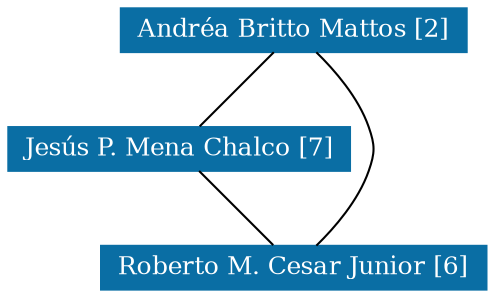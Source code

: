 strict graph grafo1 {
	graph [bb="0,0,191.5,135",
		id=grafo1,
		overlap=False
	];
	node [fontsize=12,
		label="\N",
		shape=rectangle,
		style=filled
	];
	0	 [URL="membro-2837012019824386.html",
		color="#0A6EA4",
		fontcolor="#FFFFFF",
		height=0.29167,
		label="Andréa Britto Mattos [2]",
		pos="116.5,124.5",
		width=1.8611];
	1	 [URL="membro-4727357182510680.html",
		color="#0A6EA4",
		fontcolor="#FFFFFF",
		height=0.29167,
		label="Jesús P. Mena Chalco [7]",
		pos="68.5,67.5",
		width=1.9028];
	0 -- 1	 [pos="107.47,113.78 98.89,103.59 86.056,88.348 77.488,78.173"];
	2	 [URL="membro-2240951178648368.html",
		color="#0A6EA4",
		fontcolor="#FFFFFF",
		height=0.29167,
		label="Roberto M. Cesar Junior [6]",
		pos="116.5,10.5",
		width=2.0833];
	0 -- 2	 [pos="126.47,113.85 137.41,100.82 152.66,77.912 146.5,57 142.48,43.361 133.08,29.95 125.87,21.063"];
	1 -- 2	 [pos="77.528,56.779 86.11,46.588 98.944,31.348 107.51,21.173"];
}
